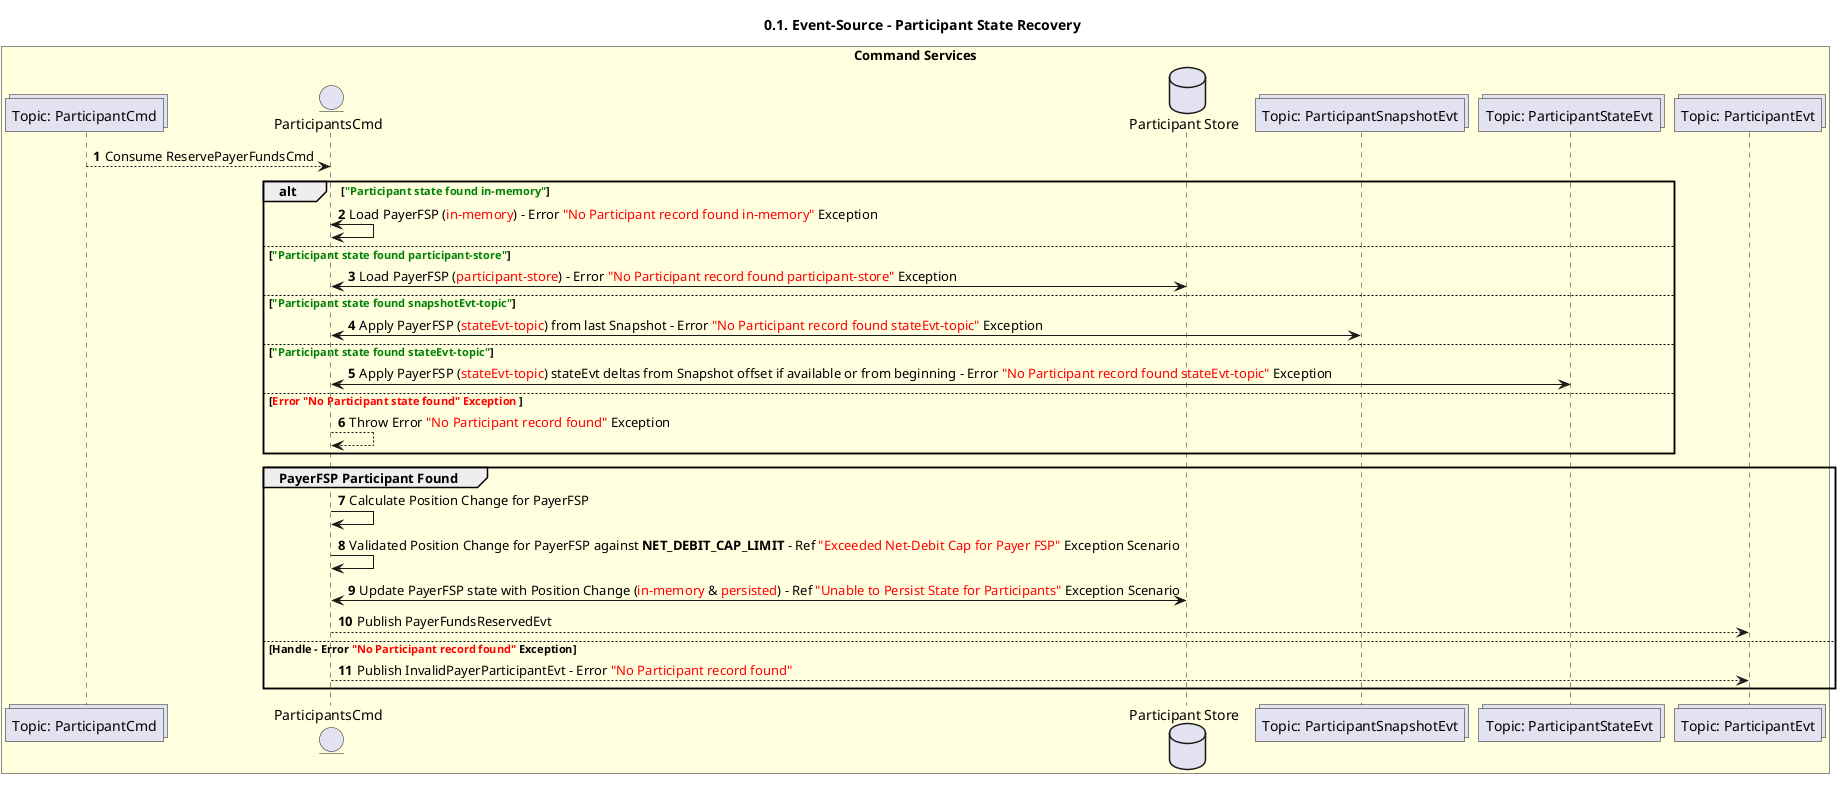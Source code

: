 /'*****
 License
 --------------
 Copyright © 2017 Bill & Melinda Gates Foundation
 The Mojaloop files are made available by the Bill & Melinda Gates Foundation under the Apache License, Version 2.0 (the "License") and you may not use these files except in compliance with the License. You may obtain a copy of the License at

 http://www.apache.org/licenses/LICENSE-2.0

 Unless required by applicable law or agreed to in writing, the Mojaloop files are distributed on an "AS IS" BASIS, WITHOUT WARRANTIES OR CONDITIONS OF ANY KIND, either express or implied. See the License for the specific language governing permissions and limitations under the License.

 Contributors
 --------------
 This is the official list (alphabetical ordering) of the Mojaloop project contributors for this file.
 Names of the original copyright holders (individuals or organizations)
 should be listed with a '*' in the first column. People who have
 contributed from an organization can be listed under the organization
 that actually holds the copyright for their contributions (see the
 Gates Foundation organization for an example). Those individuals should have
 their names indented and be marked with a '-'. Email address can be added
 optionally within square brackets <email>.

 * Gates Foundation
 - Name Surname <name.surname@gatesfoundation.com>

 * Coil
 - Donovan Changfoot <donovan.changfoot@coil.com>

 * Crosslake
 - Pedro Sousa Barreto <pedrob@crosslaketech.com>

 * ModusBox
 - Miguel de Barros <miguel.debarros@modusbox.com>
 - Roman Pietrzak <roman.pietrzak@modusbox.com>

 --------------
******'/

@startuml
' declate title
title 0.1. Event-Source - Participant State Recovery

autonumber
' Actor Keys:
' boundary - APIs/Interfaces, etc
' collections - Kafka Topics
' control - Event Handlers
' entity - Command Handlers
' database - Persistance Store

' declare actors

entity "ParticipantsCmd" as PARTICIPANTS_CMD
database "Participant Store" as PARTICIPANTS_STORE

collections "Topic: ParticipantCmd" as TOPIC_PARTICIPANTS_CMD
collections "Topic: ParticipantSnapshotEvt" as TOPIC_PARTICIPANTS_SNAPSHOT
collections "Topic: ParticipantStateEvt" as TOPIC_PARTICIPANTS_STATE
collections "Topic: ParticipantEvt" as TOPIC_PARTICIPANTS_EVT



box "Command Services" #LightYellow
  participant TOPIC_PARTICIPANTS_CMD
  participant PARTICIPANTS_CMD
  participant PARTICIPANTS_STORE
  participant TOPIC_PARTICIPANTS_SNAPSHOT
  participant TOPIC_PARTICIPANTS_STATE
  participant TOPIC_PARTICIPANTS_EVT
end box

' start flow

TOPIC_PARTICIPANTS_CMD --> PARTICIPANTS_CMD: Consume ReservePayerFundsCmd

  alt <color:green><b>"Participant state found in-memory"</b></color>
    
    PARTICIPANTS_CMD <-> PARTICIPANTS_CMD: Load PayerFSP (<color:red>in-memory</color>) - Error <color:red>"No Participant record found in-memory"</color> Exception

  else <color:green><b>"Participant state found participant-store"</b></color>
  
    PARTICIPANTS_CMD <-> PARTICIPANTS_STORE: Load PayerFSP (<color:red>participant-store</color>) - Error <color:red>"No Participant record found participant-store"</color> Exception

  else <color:green><b>"Participant state found snapshotEvt-topic"</b></color>

    PARTICIPANTS_CMD <-> TOPIC_PARTICIPANTS_SNAPSHOT: Apply PayerFSP (<color:red>stateEvt-topic</color>) from last Snapshot - Error <color:red>"No Participant record found stateEvt-topic"</color> Exception

  else <color:green><b>"Participant state found stateEvt-topic"</b></color>

    PARTICIPANTS_CMD <-> TOPIC_PARTICIPANTS_STATE: Apply PayerFSP (<color:red>stateEvt-topic</color>) stateEvt deltas from Snapshot offset if available or from beginning - Error <color:red>"No Participant record found stateEvt-topic"</color> Exception

  else <color:red>Error <b>"No Participant state found"</b> Exception </color>

    PARTICIPANTS_CMD --> PARTICIPANTS_CMD: Throw Error <color:red>"No Participant record found"</color> Exception

  end
  
  group PayerFSP Participant Found
    PARTICIPANTS_CMD -> PARTICIPANTS_CMD: Calculate Position Change for PayerFSP
    PARTICIPANTS_CMD -> PARTICIPANTS_CMD: Validated Position Change for PayerFSP against <b>NET_DEBIT_CAP_LIMIT</b> - Ref <color:red>"Exceeded Net-Debit Cap for Payer FSP"</color> Exception Scenario

    PARTICIPANTS_CMD <-> PARTICIPANTS_STORE: Update PayerFSP state with Position Change (<color:red>in-memory</color> & <color:red>persisted</color>) - Ref <color:red>"Unable to Persist State for Participants"</color> Exception Scenario

    PARTICIPANTS_CMD --> TOPIC_PARTICIPANTS_EVT: Publish PayerFundsReservedEvt
  else Handle - Error <color:red>"No Participant record found"</color> Exception
    PARTICIPANTS_CMD --> TOPIC_PARTICIPANTS_EVT: Publish InvalidPayerParticipantEvt - Error <color:red>"No Participant record found"</color>
  end

@enduml
